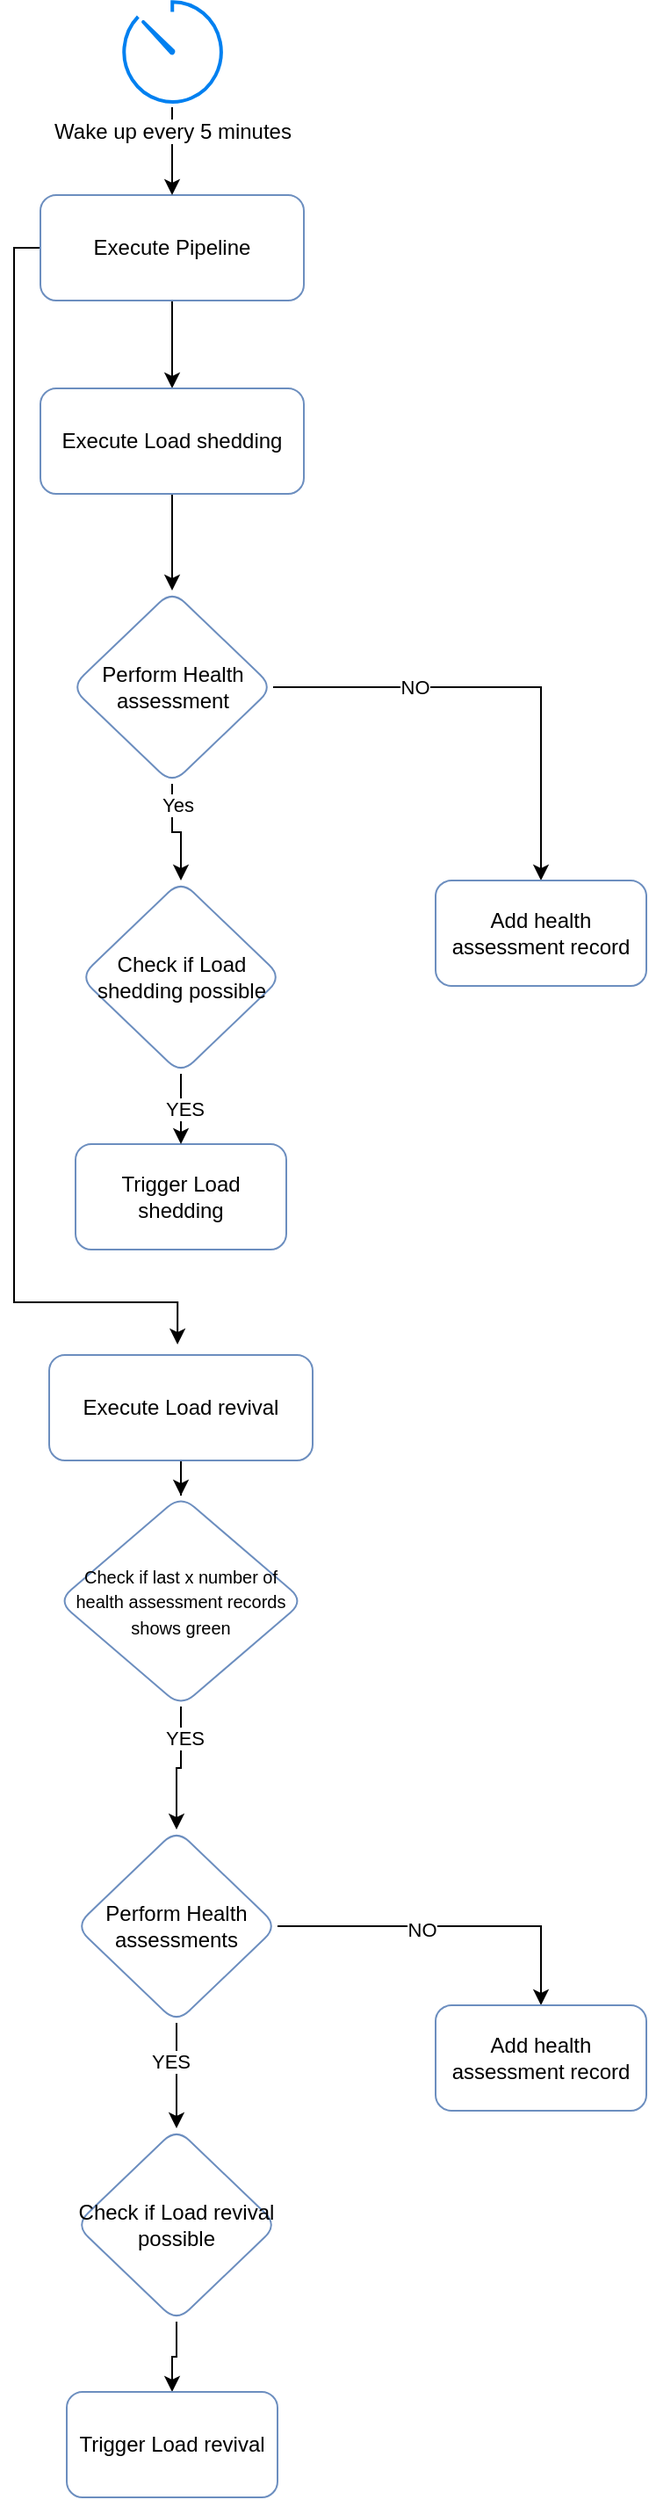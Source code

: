 <mxfile version="21.8.2" type="github">
  <diagram name="Page-1" id="dAORpLAhu03GmsztZ9Ba">
    <mxGraphModel dx="2001" dy="1529" grid="1" gridSize="10" guides="1" tooltips="1" connect="1" arrows="1" fold="1" page="1" pageScale="1" pageWidth="827" pageHeight="1169" background="#FFFFFF" math="0" shadow="0">
      <root>
        <mxCell id="0" />
        <mxCell id="1" parent="0" />
        <mxCell id="RVPC2M0uOGUdmJR0cu2y-6" style="edgeStyle=orthogonalEdgeStyle;rounded=0;orthogonalLoop=1;jettySize=auto;html=1;entryX=0.5;entryY=0;entryDx=0;entryDy=0;" edge="1" parent="1" source="RVPC2M0uOGUdmJR0cu2y-2" target="RVPC2M0uOGUdmJR0cu2y-8">
          <mxGeometry relative="1" as="geometry">
            <mxPoint x="180" y="370" as="targetPoint" />
          </mxGeometry>
        </mxCell>
        <mxCell id="RVPC2M0uOGUdmJR0cu2y-46" style="edgeStyle=orthogonalEdgeStyle;rounded=0;orthogonalLoop=1;jettySize=auto;html=1;entryX=0.487;entryY=-0.1;entryDx=0;entryDy=0;entryPerimeter=0;" edge="1" parent="1" source="RVPC2M0uOGUdmJR0cu2y-2" target="RVPC2M0uOGUdmJR0cu2y-9">
          <mxGeometry relative="1" as="geometry">
            <Array as="points">
              <mxPoint x="290" y="280" />
              <mxPoint x="290" y="880" />
              <mxPoint x="383" y="880" />
            </Array>
          </mxGeometry>
        </mxCell>
        <mxCell id="RVPC2M0uOGUdmJR0cu2y-2" value="Execute Pipeline" style="rounded=1;whiteSpace=wrap;html=1;fillColor=default;strokeColor=#6c8ebf;" vertex="1" parent="1">
          <mxGeometry x="305" y="250" width="150" height="60" as="geometry" />
        </mxCell>
        <mxCell id="RVPC2M0uOGUdmJR0cu2y-5" style="edgeStyle=orthogonalEdgeStyle;rounded=0;orthogonalLoop=1;jettySize=auto;html=1;entryX=0.5;entryY=0;entryDx=0;entryDy=0;" edge="1" parent="1" source="RVPC2M0uOGUdmJR0cu2y-3" target="RVPC2M0uOGUdmJR0cu2y-2">
          <mxGeometry relative="1" as="geometry" />
        </mxCell>
        <mxCell id="RVPC2M0uOGUdmJR0cu2y-3" value="Wake up every 5 minutes" style="html=1;verticalLabelPosition=bottom;align=center;labelBackgroundColor=#ffffff;verticalAlign=top;strokeWidth=2;strokeColor=#0080F0;shadow=0;dashed=0;shape=mxgraph.ios7.icons.gauge;" vertex="1" parent="1">
          <mxGeometry x="350" y="140" width="60" height="60" as="geometry" />
        </mxCell>
        <mxCell id="RVPC2M0uOGUdmJR0cu2y-11" value="" style="edgeStyle=orthogonalEdgeStyle;rounded=0;orthogonalLoop=1;jettySize=auto;html=1;" edge="1" parent="1" source="RVPC2M0uOGUdmJR0cu2y-8" target="RVPC2M0uOGUdmJR0cu2y-10">
          <mxGeometry relative="1" as="geometry" />
        </mxCell>
        <mxCell id="RVPC2M0uOGUdmJR0cu2y-8" value="Execute Load shedding" style="rounded=1;whiteSpace=wrap;html=1;fillColor=default;strokeColor=#6c8ebf;" vertex="1" parent="1">
          <mxGeometry x="305" y="360" width="150" height="60" as="geometry" />
        </mxCell>
        <mxCell id="RVPC2M0uOGUdmJR0cu2y-35" value="" style="edgeStyle=orthogonalEdgeStyle;rounded=0;orthogonalLoop=1;jettySize=auto;html=1;" edge="1" parent="1" source="RVPC2M0uOGUdmJR0cu2y-9" target="RVPC2M0uOGUdmJR0cu2y-30">
          <mxGeometry relative="1" as="geometry" />
        </mxCell>
        <mxCell id="RVPC2M0uOGUdmJR0cu2y-9" value="Execute Load revival" style="rounded=1;whiteSpace=wrap;html=1;fillColor=default;strokeColor=#6c8ebf;" vertex="1" parent="1">
          <mxGeometry x="310" y="910" width="150" height="60" as="geometry" />
        </mxCell>
        <mxCell id="RVPC2M0uOGUdmJR0cu2y-18" value="" style="edgeStyle=orthogonalEdgeStyle;rounded=0;orthogonalLoop=1;jettySize=auto;html=1;" edge="1" parent="1" source="RVPC2M0uOGUdmJR0cu2y-10" target="RVPC2M0uOGUdmJR0cu2y-17">
          <mxGeometry relative="1" as="geometry" />
        </mxCell>
        <mxCell id="RVPC2M0uOGUdmJR0cu2y-19" value="NO" style="edgeLabel;html=1;align=center;verticalAlign=middle;resizable=0;points=[];" vertex="1" connectable="0" parent="RVPC2M0uOGUdmJR0cu2y-18">
          <mxGeometry x="-0.39" y="-5" relative="1" as="geometry">
            <mxPoint y="-5" as="offset" />
          </mxGeometry>
        </mxCell>
        <mxCell id="RVPC2M0uOGUdmJR0cu2y-26" value="" style="edgeStyle=orthogonalEdgeStyle;rounded=0;orthogonalLoop=1;jettySize=auto;html=1;" edge="1" parent="1" source="RVPC2M0uOGUdmJR0cu2y-10" target="RVPC2M0uOGUdmJR0cu2y-25">
          <mxGeometry relative="1" as="geometry" />
        </mxCell>
        <mxCell id="RVPC2M0uOGUdmJR0cu2y-29" value="Yes" style="edgeLabel;html=1;align=center;verticalAlign=middle;resizable=0;points=[];" vertex="1" connectable="0" parent="RVPC2M0uOGUdmJR0cu2y-26">
          <mxGeometry x="-0.6" y="3" relative="1" as="geometry">
            <mxPoint as="offset" />
          </mxGeometry>
        </mxCell>
        <mxCell id="RVPC2M0uOGUdmJR0cu2y-10" value="Perform Health assessment" style="rhombus;whiteSpace=wrap;html=1;strokeColor=#6c8ebf;rounded=1;" vertex="1" parent="1">
          <mxGeometry x="322.5" y="475" width="115" height="110" as="geometry" />
        </mxCell>
        <mxCell id="RVPC2M0uOGUdmJR0cu2y-37" value="" style="edgeStyle=orthogonalEdgeStyle;rounded=0;orthogonalLoop=1;jettySize=auto;html=1;" edge="1" parent="1" source="RVPC2M0uOGUdmJR0cu2y-12" target="RVPC2M0uOGUdmJR0cu2y-21">
          <mxGeometry relative="1" as="geometry" />
        </mxCell>
        <mxCell id="RVPC2M0uOGUdmJR0cu2y-43" value="YES" style="edgeLabel;html=1;align=center;verticalAlign=middle;resizable=0;points=[];" vertex="1" connectable="0" parent="RVPC2M0uOGUdmJR0cu2y-37">
          <mxGeometry x="-0.267" y="-4" relative="1" as="geometry">
            <mxPoint as="offset" />
          </mxGeometry>
        </mxCell>
        <mxCell id="RVPC2M0uOGUdmJR0cu2y-47" style="edgeStyle=orthogonalEdgeStyle;rounded=0;orthogonalLoop=1;jettySize=auto;html=1;entryX=0.5;entryY=0;entryDx=0;entryDy=0;" edge="1" parent="1" source="RVPC2M0uOGUdmJR0cu2y-12" target="RVPC2M0uOGUdmJR0cu2y-38">
          <mxGeometry relative="1" as="geometry" />
        </mxCell>
        <mxCell id="RVPC2M0uOGUdmJR0cu2y-48" value="NO" style="edgeLabel;html=1;align=center;verticalAlign=middle;resizable=0;points=[];" vertex="1" connectable="0" parent="RVPC2M0uOGUdmJR0cu2y-47">
          <mxGeometry x="-0.159" y="-2" relative="1" as="geometry">
            <mxPoint as="offset" />
          </mxGeometry>
        </mxCell>
        <mxCell id="RVPC2M0uOGUdmJR0cu2y-12" value="Perform Health assessments" style="rhombus;whiteSpace=wrap;html=1;strokeColor=#6c8ebf;rounded=1;" vertex="1" parent="1">
          <mxGeometry x="325" y="1180" width="115" height="110" as="geometry" />
        </mxCell>
        <mxCell id="RVPC2M0uOGUdmJR0cu2y-13" value="Trigger Load shedding" style="rounded=1;whiteSpace=wrap;html=1;strokeColor=#6c8ebf;" vertex="1" parent="1">
          <mxGeometry x="325" y="790" width="120" height="60" as="geometry" />
        </mxCell>
        <mxCell id="RVPC2M0uOGUdmJR0cu2y-17" value="Add health assessment record" style="whiteSpace=wrap;html=1;strokeColor=#6c8ebf;rounded=1;" vertex="1" parent="1">
          <mxGeometry x="530" y="640" width="120" height="60" as="geometry" />
        </mxCell>
        <mxCell id="RVPC2M0uOGUdmJR0cu2y-24" value="" style="edgeStyle=orthogonalEdgeStyle;rounded=0;orthogonalLoop=1;jettySize=auto;html=1;" edge="1" parent="1" source="RVPC2M0uOGUdmJR0cu2y-21" target="RVPC2M0uOGUdmJR0cu2y-23">
          <mxGeometry relative="1" as="geometry" />
        </mxCell>
        <mxCell id="RVPC2M0uOGUdmJR0cu2y-21" value="Check if Load revival possible" style="rhombus;whiteSpace=wrap;html=1;strokeColor=#6c8ebf;rounded=1;" vertex="1" parent="1">
          <mxGeometry x="325" y="1350" width="115" height="110" as="geometry" />
        </mxCell>
        <mxCell id="RVPC2M0uOGUdmJR0cu2y-23" value="Trigger Load revival" style="whiteSpace=wrap;html=1;strokeColor=#6c8ebf;rounded=1;" vertex="1" parent="1">
          <mxGeometry x="320" y="1500" width="120" height="60" as="geometry" />
        </mxCell>
        <mxCell id="RVPC2M0uOGUdmJR0cu2y-27" value="" style="edgeStyle=orthogonalEdgeStyle;rounded=0;orthogonalLoop=1;jettySize=auto;html=1;" edge="1" parent="1" source="RVPC2M0uOGUdmJR0cu2y-25" target="RVPC2M0uOGUdmJR0cu2y-13">
          <mxGeometry relative="1" as="geometry" />
        </mxCell>
        <mxCell id="RVPC2M0uOGUdmJR0cu2y-45" value="YES" style="edgeLabel;html=1;align=center;verticalAlign=middle;resizable=0;points=[];" vertex="1" connectable="0" parent="RVPC2M0uOGUdmJR0cu2y-27">
          <mxGeometry y="2" relative="1" as="geometry">
            <mxPoint as="offset" />
          </mxGeometry>
        </mxCell>
        <mxCell id="RVPC2M0uOGUdmJR0cu2y-25" value="Check if Load shedding possible" style="rhombus;whiteSpace=wrap;html=1;strokeColor=#6c8ebf;rounded=1;" vertex="1" parent="1">
          <mxGeometry x="327.5" y="640" width="115" height="110" as="geometry" />
        </mxCell>
        <mxCell id="RVPC2M0uOGUdmJR0cu2y-36" value="" style="edgeStyle=orthogonalEdgeStyle;rounded=0;orthogonalLoop=1;jettySize=auto;html=1;" edge="1" parent="1" source="RVPC2M0uOGUdmJR0cu2y-30" target="RVPC2M0uOGUdmJR0cu2y-12">
          <mxGeometry relative="1" as="geometry" />
        </mxCell>
        <mxCell id="RVPC2M0uOGUdmJR0cu2y-42" value="YES" style="edgeLabel;html=1;align=center;verticalAlign=middle;resizable=0;points=[];" vertex="1" connectable="0" parent="RVPC2M0uOGUdmJR0cu2y-36">
          <mxGeometry x="-0.505" y="2" relative="1" as="geometry">
            <mxPoint as="offset" />
          </mxGeometry>
        </mxCell>
        <mxCell id="RVPC2M0uOGUdmJR0cu2y-30" value="&lt;font style=&quot;font-size: 10px;&quot;&gt;Check if last x number of health assessment records shows green&lt;/font&gt;" style="rhombus;whiteSpace=wrap;html=1;strokeColor=#6c8ebf;rounded=1;" vertex="1" parent="1">
          <mxGeometry x="315" y="990" width="140" height="120" as="geometry" />
        </mxCell>
        <mxCell id="RVPC2M0uOGUdmJR0cu2y-38" value="Add health assessment record" style="whiteSpace=wrap;html=1;strokeColor=#6c8ebf;rounded=1;" vertex="1" parent="1">
          <mxGeometry x="530" y="1280" width="120" height="60" as="geometry" />
        </mxCell>
      </root>
    </mxGraphModel>
  </diagram>
</mxfile>
